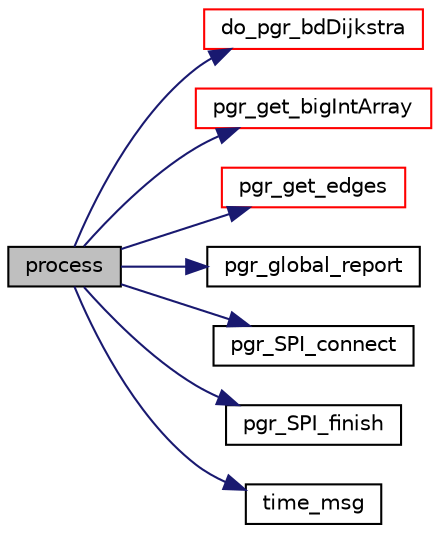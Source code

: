 digraph "process"
{
  edge [fontname="Helvetica",fontsize="10",labelfontname="Helvetica",labelfontsize="10"];
  node [fontname="Helvetica",fontsize="10",shape=record];
  rankdir="LR";
  Node50 [label="process",height=0.2,width=0.4,color="black", fillcolor="grey75", style="filled", fontcolor="black"];
  Node50 -> Node51 [color="midnightblue",fontsize="10",style="solid",fontname="Helvetica"];
  Node51 [label="do_pgr_bdDijkstra",height=0.2,width=0.4,color="red", fillcolor="white", style="filled",URL="$bdDijkstra__driver_8cpp.html#a3130ae6176d30a4071dd3293517df04b"];
  Node50 -> Node75 [color="midnightblue",fontsize="10",style="solid",fontname="Helvetica"];
  Node75 [label="pgr_get_bigIntArray",height=0.2,width=0.4,color="red", fillcolor="white", style="filled",URL="$arrays__input_8c.html#a8b3b624e84ed449440408d11251384c1",tooltip="enforces the input array to be NOT empty "];
  Node50 -> Node78 [color="midnightblue",fontsize="10",style="solid",fontname="Helvetica"];
  Node78 [label="pgr_get_edges",height=0.2,width=0.4,color="red", fillcolor="white", style="filled",URL="$edges__input_8c.html#af663e291b6bdfe777789be38b6bfcf76",tooltip="basic edge_sql "];
  Node50 -> Node93 [color="midnightblue",fontsize="10",style="solid",fontname="Helvetica"];
  Node93 [label="pgr_global_report",height=0.2,width=0.4,color="black", fillcolor="white", style="filled",URL="$e__report_8c.html#aa7833fe4baf65aa901e1129575e7deb2",tooltip="notice & error "];
  Node50 -> Node94 [color="midnightblue",fontsize="10",style="solid",fontname="Helvetica"];
  Node94 [label="pgr_SPI_connect",height=0.2,width=0.4,color="black", fillcolor="white", style="filled",URL="$postgres__connection_8c.html#aef5deb780b1cf78c56b1794ab826ac64"];
  Node50 -> Node95 [color="midnightblue",fontsize="10",style="solid",fontname="Helvetica"];
  Node95 [label="pgr_SPI_finish",height=0.2,width=0.4,color="black", fillcolor="white", style="filled",URL="$postgres__connection_8c.html#ae36e7862564b5e72c25c9e26ae8e355f"];
  Node50 -> Node77 [color="midnightblue",fontsize="10",style="solid",fontname="Helvetica"];
  Node77 [label="time_msg",height=0.2,width=0.4,color="black", fillcolor="white", style="filled",URL="$time__msg_8c.html#a989d9723eb6d9be4cbf1214136286dbe"];
}
